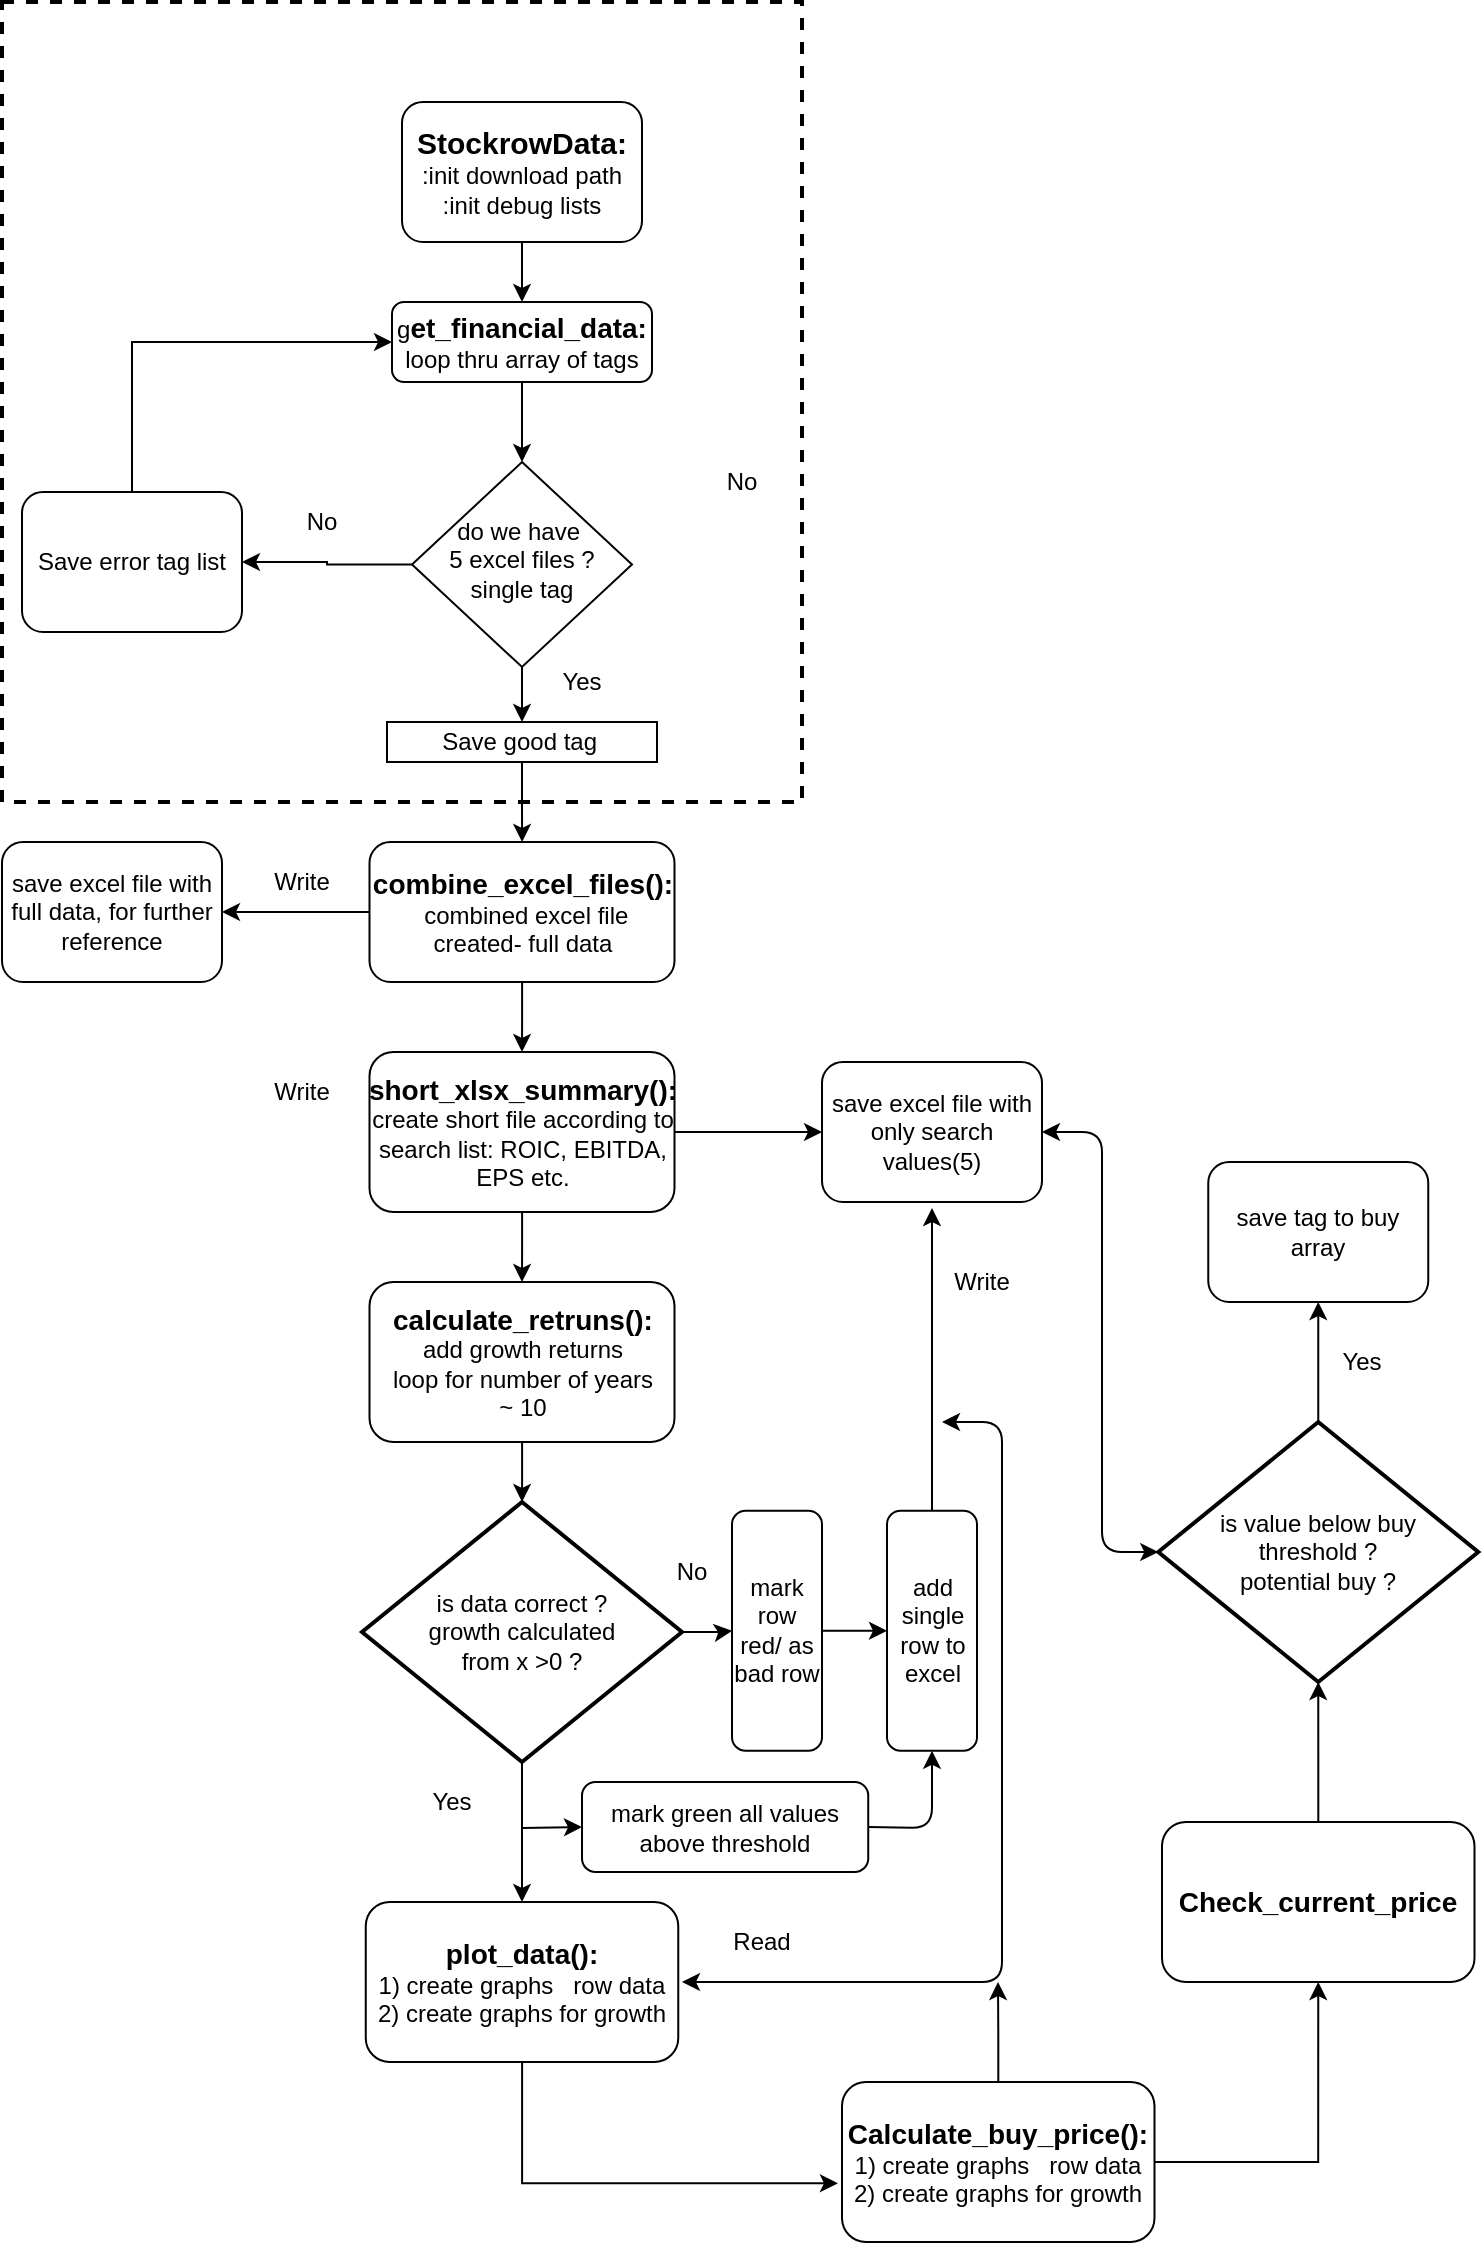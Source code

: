 <mxfile version="13.8.5" type="github">
  <diagram id="C5RBs43oDa-KdzZeNtuy" name="Page-1">
    <mxGraphModel dx="1038" dy="588" grid="1" gridSize="10" guides="1" tooltips="1" connect="1" arrows="1" fold="1" page="1" pageScale="1" pageWidth="827" pageHeight="1169" math="0" shadow="0">
      <root>
        <mxCell id="WIyWlLk6GJQsqaUBKTNV-0" />
        <mxCell id="WIyWlLk6GJQsqaUBKTNV-1" parent="WIyWlLk6GJQsqaUBKTNV-0" />
        <mxCell id="-RsRzmZnALrs33e4umH--4" style="edgeStyle=orthogonalEdgeStyle;rounded=0;orthogonalLoop=1;jettySize=auto;html=1;exitX=0.5;exitY=1;exitDx=0;exitDy=0;" edge="1" parent="WIyWlLk6GJQsqaUBKTNV-1" source="WIyWlLk6GJQsqaUBKTNV-3" target="WIyWlLk6GJQsqaUBKTNV-7">
          <mxGeometry relative="1" as="geometry" />
        </mxCell>
        <mxCell id="WIyWlLk6GJQsqaUBKTNV-3" value="&lt;b&gt;&lt;font style=&quot;font-size: 15px&quot;&gt;StockrowData:&lt;/font&gt;&lt;/b&gt;&lt;br&gt;:init download path&lt;br&gt;:init debug lists" style="rounded=1;whiteSpace=wrap;html=1;fontSize=12;glass=0;strokeWidth=1;shadow=0;" parent="WIyWlLk6GJQsqaUBKTNV-1" vertex="1">
          <mxGeometry x="240" y="80" width="120" height="70" as="geometry" />
        </mxCell>
        <mxCell id="-RsRzmZnALrs33e4umH--1" value="" style="edgeStyle=orthogonalEdgeStyle;rounded=0;orthogonalLoop=1;jettySize=auto;html=1;" edge="1" parent="WIyWlLk6GJQsqaUBKTNV-1" source="WIyWlLk6GJQsqaUBKTNV-6" target="WIyWlLk6GJQsqaUBKTNV-12">
          <mxGeometry relative="1" as="geometry" />
        </mxCell>
        <mxCell id="-RsRzmZnALrs33e4umH--20" value="" style="edgeStyle=orthogonalEdgeStyle;rounded=0;orthogonalLoop=1;jettySize=auto;html=1;entryX=0;entryY=0.5;entryDx=0;entryDy=0;entryPerimeter=0;" edge="1" parent="WIyWlLk6GJQsqaUBKTNV-1" source="WIyWlLk6GJQsqaUBKTNV-6" target="-RsRzmZnALrs33e4umH--14">
          <mxGeometry relative="1" as="geometry" />
        </mxCell>
        <mxCell id="WIyWlLk6GJQsqaUBKTNV-6" value="do we have&amp;nbsp;&lt;br&gt;5 excel files ?&lt;br&gt;single tag" style="rhombus;whiteSpace=wrap;html=1;shadow=0;fontFamily=Helvetica;fontSize=12;align=center;strokeWidth=1;spacing=6;spacingTop=-4;" parent="WIyWlLk6GJQsqaUBKTNV-1" vertex="1">
          <mxGeometry x="245" y="260" width="110" height="102.5" as="geometry" />
        </mxCell>
        <mxCell id="-RsRzmZnALrs33e4umH--3" style="edgeStyle=orthogonalEdgeStyle;rounded=0;orthogonalLoop=1;jettySize=auto;html=1;entryX=0.5;entryY=0;entryDx=0;entryDy=0;" edge="1" parent="WIyWlLk6GJQsqaUBKTNV-1" source="WIyWlLk6GJQsqaUBKTNV-7" target="WIyWlLk6GJQsqaUBKTNV-6">
          <mxGeometry relative="1" as="geometry" />
        </mxCell>
        <mxCell id="WIyWlLk6GJQsqaUBKTNV-7" value="g&lt;b&gt;&lt;font style=&quot;font-size: 14px&quot;&gt;et_financial_data:&lt;/font&gt;&lt;/b&gt;&lt;br&gt;loop thru array of tags" style="rounded=1;whiteSpace=wrap;html=1;fontSize=12;glass=0;strokeWidth=1;shadow=0;" parent="WIyWlLk6GJQsqaUBKTNV-1" vertex="1">
          <mxGeometry x="235" y="180" width="130" height="40" as="geometry" />
        </mxCell>
        <mxCell id="-RsRzmZnALrs33e4umH--2" style="edgeStyle=orthogonalEdgeStyle;rounded=0;orthogonalLoop=1;jettySize=auto;html=1;exitX=0;exitY=0.5;exitDx=0;exitDy=0;entryX=0;entryY=0.5;entryDx=0;entryDy=0;" edge="1" parent="WIyWlLk6GJQsqaUBKTNV-1" source="WIyWlLk6GJQsqaUBKTNV-12" target="WIyWlLk6GJQsqaUBKTNV-7">
          <mxGeometry relative="1" as="geometry" />
        </mxCell>
        <mxCell id="WIyWlLk6GJQsqaUBKTNV-12" value="Save error tag list" style="rounded=1;whiteSpace=wrap;html=1;fontSize=12;glass=0;strokeWidth=1;shadow=0;direction=south;" parent="WIyWlLk6GJQsqaUBKTNV-1" vertex="1">
          <mxGeometry x="50" y="275" width="110" height="70" as="geometry" />
        </mxCell>
        <mxCell id="-RsRzmZnALrs33e4umH--5" value="No&lt;br&gt;" style="text;html=1;strokeColor=none;fillColor=none;align=center;verticalAlign=middle;whiteSpace=wrap;rounded=0;" vertex="1" parent="WIyWlLk6GJQsqaUBKTNV-1">
          <mxGeometry x="390" y="260" width="40" height="20" as="geometry" />
        </mxCell>
        <mxCell id="-RsRzmZnALrs33e4umH--6" value="No&lt;br&gt;" style="text;html=1;strokeColor=none;fillColor=none;align=center;verticalAlign=middle;whiteSpace=wrap;rounded=0;" vertex="1" parent="WIyWlLk6GJQsqaUBKTNV-1">
          <mxGeometry x="180" y="280" width="40" height="20" as="geometry" />
        </mxCell>
        <mxCell id="-RsRzmZnALrs33e4umH--9" style="edgeStyle=orthogonalEdgeStyle;rounded=0;orthogonalLoop=1;jettySize=auto;html=1;exitX=0.5;exitY=1;exitDx=0;exitDy=0;" edge="1" parent="WIyWlLk6GJQsqaUBKTNV-1">
          <mxGeometry relative="1" as="geometry">
            <mxPoint x="330" y="400" as="sourcePoint" />
            <mxPoint x="330" y="400" as="targetPoint" />
          </mxGeometry>
        </mxCell>
        <mxCell id="-RsRzmZnALrs33e4umH--27" value="" style="edgeStyle=orthogonalEdgeStyle;rounded=0;orthogonalLoop=1;jettySize=auto;html=1;" edge="1" parent="WIyWlLk6GJQsqaUBKTNV-1" source="-RsRzmZnALrs33e4umH--10" target="-RsRzmZnALrs33e4umH--25">
          <mxGeometry relative="1" as="geometry" />
        </mxCell>
        <mxCell id="-RsRzmZnALrs33e4umH--30" style="edgeStyle=orthogonalEdgeStyle;rounded=0;orthogonalLoop=1;jettySize=auto;html=1;entryX=0.5;entryY=0;entryDx=0;entryDy=0;" edge="1" parent="WIyWlLk6GJQsqaUBKTNV-1" source="-RsRzmZnALrs33e4umH--10" target="-RsRzmZnALrs33e4umH--23">
          <mxGeometry relative="1" as="geometry" />
        </mxCell>
        <mxCell id="-RsRzmZnALrs33e4umH--10" value="&lt;b style=&quot;font-size: 14px&quot;&gt;&lt;font style=&quot;font-size: 14px&quot;&gt;combine_excel_files()&lt;/font&gt;&lt;font style=&quot;font-size: 14px&quot;&gt;:&lt;/font&gt;&lt;br&gt;&lt;/b&gt;&amp;nbsp;combined excel file created- full data" style="rounded=1;whiteSpace=wrap;html=1;fontSize=12;glass=0;strokeWidth=1;shadow=0;" vertex="1" parent="WIyWlLk6GJQsqaUBKTNV-1">
          <mxGeometry x="223.75" y="450" width="152.5" height="70" as="geometry" />
        </mxCell>
        <mxCell id="-RsRzmZnALrs33e4umH--12" value="Yes" style="text;html=1;strokeColor=none;fillColor=none;align=center;verticalAlign=middle;whiteSpace=wrap;rounded=0;" vertex="1" parent="WIyWlLk6GJQsqaUBKTNV-1">
          <mxGeometry x="310" y="360" width="40" height="20" as="geometry" />
        </mxCell>
        <mxCell id="-RsRzmZnALrs33e4umH--21" value="" style="edgeStyle=orthogonalEdgeStyle;rounded=0;orthogonalLoop=1;jettySize=auto;html=1;" edge="1" parent="WIyWlLk6GJQsqaUBKTNV-1" source="-RsRzmZnALrs33e4umH--14" target="-RsRzmZnALrs33e4umH--10">
          <mxGeometry relative="1" as="geometry" />
        </mxCell>
        <mxCell id="-RsRzmZnALrs33e4umH--14" value="Save good tag&amp;nbsp;" style="rounded=1;whiteSpace=wrap;html=1;fontSize=12;glass=0;strokeWidth=1;shadow=0;direction=south;arcSize=0;" vertex="1" parent="WIyWlLk6GJQsqaUBKTNV-1">
          <mxGeometry x="232.5" y="390" width="135" height="20" as="geometry" />
        </mxCell>
        <mxCell id="-RsRzmZnALrs33e4umH--28" value="" style="edgeStyle=orthogonalEdgeStyle;rounded=0;orthogonalLoop=1;jettySize=auto;html=1;" edge="1" parent="WIyWlLk6GJQsqaUBKTNV-1" source="-RsRzmZnALrs33e4umH--23" target="-RsRzmZnALrs33e4umH--26">
          <mxGeometry relative="1" as="geometry" />
        </mxCell>
        <mxCell id="-RsRzmZnALrs33e4umH--31" style="edgeStyle=orthogonalEdgeStyle;rounded=0;orthogonalLoop=1;jettySize=auto;html=1;entryX=0.5;entryY=0;entryDx=0;entryDy=0;" edge="1" parent="WIyWlLk6GJQsqaUBKTNV-1" source="-RsRzmZnALrs33e4umH--23" target="-RsRzmZnALrs33e4umH--24">
          <mxGeometry relative="1" as="geometry" />
        </mxCell>
        <mxCell id="-RsRzmZnALrs33e4umH--23" value="&lt;font style=&quot;font-size: 14px&quot;&gt;&lt;b&gt;short_xlsx_summary()&lt;/b&gt;&lt;/font&gt;&lt;font style=&quot;font-size: 14px&quot;&gt;&lt;b&gt;:&lt;/b&gt;&lt;/font&gt;&lt;br&gt;create short file according to search list: ROIC, EBITDA, EPS etc." style="rounded=1;whiteSpace=wrap;html=1;fontSize=12;glass=0;strokeWidth=1;shadow=0;" vertex="1" parent="WIyWlLk6GJQsqaUBKTNV-1">
          <mxGeometry x="223.75" y="555" width="152.5" height="80" as="geometry" />
        </mxCell>
        <mxCell id="-RsRzmZnALrs33e4umH--40" value="" style="edgeStyle=orthogonalEdgeStyle;rounded=0;orthogonalLoop=1;jettySize=auto;html=1;" edge="1" parent="WIyWlLk6GJQsqaUBKTNV-1" source="-RsRzmZnALrs33e4umH--24">
          <mxGeometry relative="1" as="geometry">
            <mxPoint x="300" y="780" as="targetPoint" />
          </mxGeometry>
        </mxCell>
        <mxCell id="-RsRzmZnALrs33e4umH--24" value="&lt;font style=&quot;font-size: 14px&quot;&gt;&lt;b&gt;calculate_retruns()&lt;/b&gt;&lt;/font&gt;&lt;font style=&quot;font-size: 14px&quot;&gt;&lt;b&gt;:&lt;/b&gt;&lt;/font&gt;&lt;br&gt;add growth returns&lt;br&gt;loop for number of years&lt;br&gt;~ 10" style="rounded=1;whiteSpace=wrap;html=1;fontSize=12;glass=0;strokeWidth=1;shadow=0;" vertex="1" parent="WIyWlLk6GJQsqaUBKTNV-1">
          <mxGeometry x="223.75" y="670" width="152.5" height="80" as="geometry" />
        </mxCell>
        <mxCell id="-RsRzmZnALrs33e4umH--25" value="save excel file with full data, for further reference" style="rounded=1;whiteSpace=wrap;html=1;fontSize=12;glass=0;strokeWidth=1;shadow=0;direction=south;" vertex="1" parent="WIyWlLk6GJQsqaUBKTNV-1">
          <mxGeometry x="40" y="450" width="110" height="70" as="geometry" />
        </mxCell>
        <mxCell id="-RsRzmZnALrs33e4umH--26" value="save excel file with only search values(5)&lt;br&gt;" style="rounded=1;whiteSpace=wrap;html=1;fontSize=12;glass=0;strokeWidth=1;shadow=0;direction=south;" vertex="1" parent="WIyWlLk6GJQsqaUBKTNV-1">
          <mxGeometry x="450" y="560" width="110" height="70" as="geometry" />
        </mxCell>
        <mxCell id="-RsRzmZnALrs33e4umH--32" value="Write" style="text;html=1;strokeColor=none;fillColor=none;align=center;verticalAlign=middle;whiteSpace=wrap;rounded=0;" vertex="1" parent="WIyWlLk6GJQsqaUBKTNV-1">
          <mxGeometry x="170" y="460" width="40" height="20" as="geometry" />
        </mxCell>
        <mxCell id="-RsRzmZnALrs33e4umH--33" value="Write" style="text;html=1;strokeColor=none;fillColor=none;align=center;verticalAlign=middle;whiteSpace=wrap;rounded=0;" vertex="1" parent="WIyWlLk6GJQsqaUBKTNV-1">
          <mxGeometry x="170" y="565" width="40" height="20" as="geometry" />
        </mxCell>
        <mxCell id="-RsRzmZnALrs33e4umH--86" style="edgeStyle=orthogonalEdgeStyle;rounded=0;orthogonalLoop=1;jettySize=auto;html=1;entryX=-0.013;entryY=0.633;entryDx=0;entryDy=0;entryPerimeter=0;" edge="1" parent="WIyWlLk6GJQsqaUBKTNV-1" source="-RsRzmZnALrs33e4umH--35" target="-RsRzmZnALrs33e4umH--80">
          <mxGeometry relative="1" as="geometry">
            <mxPoint x="310" y="1120" as="targetPoint" />
            <Array as="points">
              <mxPoint x="300" y="1121" />
            </Array>
          </mxGeometry>
        </mxCell>
        <mxCell id="-RsRzmZnALrs33e4umH--35" value="&lt;font style=&quot;font-size: 14px&quot;&gt;&lt;b&gt;plot_data()&lt;/b&gt;&lt;/font&gt;&lt;font style=&quot;font-size: 14px&quot;&gt;&lt;b&gt;:&lt;br&gt;&lt;/b&gt;&lt;/font&gt;1) create graphs&amp;nbsp; &amp;nbsp;row data&lt;br&gt;2) create graphs for growth" style="rounded=1;whiteSpace=wrap;html=1;fontSize=12;glass=0;strokeWidth=1;shadow=0;" vertex="1" parent="WIyWlLk6GJQsqaUBKTNV-1">
          <mxGeometry x="221.88" y="980" width="156.25" height="80" as="geometry" />
        </mxCell>
        <mxCell id="-RsRzmZnALrs33e4umH--39" value="" style="edgeStyle=orthogonalEdgeStyle;rounded=0;orthogonalLoop=1;jettySize=auto;html=1;" edge="1" parent="WIyWlLk6GJQsqaUBKTNV-1" source="-RsRzmZnALrs33e4umH--37">
          <mxGeometry relative="1" as="geometry">
            <mxPoint x="505" y="633" as="targetPoint" />
          </mxGeometry>
        </mxCell>
        <mxCell id="-RsRzmZnALrs33e4umH--37" value="add single row to excel" style="rounded=1;whiteSpace=wrap;html=1;fontSize=12;glass=0;strokeWidth=1;shadow=0;direction=south;" vertex="1" parent="WIyWlLk6GJQsqaUBKTNV-1">
          <mxGeometry x="482.5" y="784.38" width="45" height="120" as="geometry" />
        </mxCell>
        <mxCell id="-RsRzmZnALrs33e4umH--41" value="Yes" style="text;html=1;strokeColor=none;fillColor=none;align=center;verticalAlign=middle;whiteSpace=wrap;rounded=0;" vertex="1" parent="WIyWlLk6GJQsqaUBKTNV-1">
          <mxGeometry x="245" y="920" width="40" height="20" as="geometry" />
        </mxCell>
        <mxCell id="-RsRzmZnALrs33e4umH--42" value="No&lt;br&gt;" style="text;html=1;strokeColor=none;fillColor=none;align=center;verticalAlign=middle;whiteSpace=wrap;rounded=0;" vertex="1" parent="WIyWlLk6GJQsqaUBKTNV-1">
          <mxGeometry x="365" y="800" width="40" height="30" as="geometry" />
        </mxCell>
        <mxCell id="-RsRzmZnALrs33e4umH--72" value="" style="edgeStyle=orthogonalEdgeStyle;rounded=0;orthogonalLoop=1;jettySize=auto;html=1;" edge="1" parent="WIyWlLk6GJQsqaUBKTNV-1" source="-RsRzmZnALrs33e4umH--43" target="-RsRzmZnALrs33e4umH--37">
          <mxGeometry relative="1" as="geometry" />
        </mxCell>
        <mxCell id="-RsRzmZnALrs33e4umH--43" value="mark row red/ as bad row" style="rounded=1;whiteSpace=wrap;html=1;fontSize=12;glass=0;strokeWidth=1;shadow=0;direction=west;" vertex="1" parent="WIyWlLk6GJQsqaUBKTNV-1">
          <mxGeometry x="405" y="784.38" width="45" height="120.01" as="geometry" />
        </mxCell>
        <mxCell id="-RsRzmZnALrs33e4umH--51" value="" style="edgeStyle=orthogonalEdgeStyle;rounded=0;orthogonalLoop=1;jettySize=auto;html=1;" edge="1" parent="WIyWlLk6GJQsqaUBKTNV-1" source="-RsRzmZnALrs33e4umH--45" target="-RsRzmZnALrs33e4umH--43">
          <mxGeometry relative="1" as="geometry" />
        </mxCell>
        <mxCell id="-RsRzmZnALrs33e4umH--45" value="&lt;span&gt;is data correct ?&lt;/span&gt;&lt;br&gt;&lt;span&gt;growth calculated &lt;br&gt;from x &amp;gt;0 ?&lt;/span&gt;" style="strokeWidth=2;html=1;shape=mxgraph.flowchart.decision;whiteSpace=wrap;" vertex="1" parent="WIyWlLk6GJQsqaUBKTNV-1">
          <mxGeometry x="220" y="780" width="160" height="130" as="geometry" />
        </mxCell>
        <mxCell id="-RsRzmZnALrs33e4umH--57" value="mark green all values above threshold" style="rounded=1;whiteSpace=wrap;html=1;fontSize=12;glass=0;strokeWidth=1;shadow=0;direction=west;" vertex="1" parent="WIyWlLk6GJQsqaUBKTNV-1">
          <mxGeometry x="330" y="920" width="143.12" height="45" as="geometry" />
        </mxCell>
        <mxCell id="-RsRzmZnALrs33e4umH--61" value="" style="endArrow=classic;html=1;entryX=0.5;entryY=0;entryDx=0;entryDy=0;" edge="1" parent="WIyWlLk6GJQsqaUBKTNV-1" target="-RsRzmZnALrs33e4umH--35">
          <mxGeometry width="50" height="50" relative="1" as="geometry">
            <mxPoint x="300" y="910" as="sourcePoint" />
            <mxPoint x="440" y="900" as="targetPoint" />
          </mxGeometry>
        </mxCell>
        <mxCell id="-RsRzmZnALrs33e4umH--64" value="" style="endArrow=classic;startArrow=classic;html=1;" edge="1" parent="WIyWlLk6GJQsqaUBKTNV-1">
          <mxGeometry width="50" height="50" relative="1" as="geometry">
            <mxPoint x="510" y="740" as="sourcePoint" />
            <mxPoint x="380" y="1020" as="targetPoint" />
            <Array as="points">
              <mxPoint x="540" y="740" />
              <mxPoint x="540" y="1020" />
            </Array>
          </mxGeometry>
        </mxCell>
        <mxCell id="-RsRzmZnALrs33e4umH--66" value="Write" style="text;html=1;strokeColor=none;fillColor=none;align=center;verticalAlign=middle;whiteSpace=wrap;rounded=0;" vertex="1" parent="WIyWlLk6GJQsqaUBKTNV-1">
          <mxGeometry x="510" y="660" width="40" height="20" as="geometry" />
        </mxCell>
        <mxCell id="-RsRzmZnALrs33e4umH--67" value="Read" style="text;html=1;strokeColor=none;fillColor=none;align=center;verticalAlign=middle;whiteSpace=wrap;rounded=0;" vertex="1" parent="WIyWlLk6GJQsqaUBKTNV-1">
          <mxGeometry x="400" y="990" width="40" height="20" as="geometry" />
        </mxCell>
        <mxCell id="-RsRzmZnALrs33e4umH--74" value="" style="whiteSpace=wrap;html=1;aspect=fixed;fillColor=none;dashed=1;strokeWidth=2;shadow=0;" vertex="1" parent="WIyWlLk6GJQsqaUBKTNV-1">
          <mxGeometry x="40" y="30" width="400" height="400" as="geometry" />
        </mxCell>
        <mxCell id="-RsRzmZnALrs33e4umH--78" value="" style="endArrow=classic;html=1;entryX=1;entryY=0.5;entryDx=0;entryDy=0;" edge="1" parent="WIyWlLk6GJQsqaUBKTNV-1" target="-RsRzmZnALrs33e4umH--57">
          <mxGeometry width="50" height="50" relative="1" as="geometry">
            <mxPoint x="300" y="943" as="sourcePoint" />
            <mxPoint x="400" y="800" as="targetPoint" />
            <Array as="points" />
          </mxGeometry>
        </mxCell>
        <mxCell id="-RsRzmZnALrs33e4umH--79" value="" style="endArrow=classic;html=1;exitX=0;exitY=0.5;exitDx=0;exitDy=0;entryX=1;entryY=0.5;entryDx=0;entryDy=0;" edge="1" parent="WIyWlLk6GJQsqaUBKTNV-1" source="-RsRzmZnALrs33e4umH--57" target="-RsRzmZnALrs33e4umH--37">
          <mxGeometry width="50" height="50" relative="1" as="geometry">
            <mxPoint x="350" y="950" as="sourcePoint" />
            <mxPoint x="400" y="900" as="targetPoint" />
            <Array as="points">
              <mxPoint x="505" y="943" />
            </Array>
          </mxGeometry>
        </mxCell>
        <mxCell id="-RsRzmZnALrs33e4umH--85" style="edgeStyle=orthogonalEdgeStyle;rounded=0;orthogonalLoop=1;jettySize=auto;html=1;" edge="1" parent="WIyWlLk6GJQsqaUBKTNV-1" source="-RsRzmZnALrs33e4umH--80">
          <mxGeometry relative="1" as="geometry">
            <mxPoint x="538" y="1020" as="targetPoint" />
          </mxGeometry>
        </mxCell>
        <mxCell id="-RsRzmZnALrs33e4umH--89" style="edgeStyle=orthogonalEdgeStyle;rounded=0;orthogonalLoop=1;jettySize=auto;html=1;entryX=0.5;entryY=1;entryDx=0;entryDy=0;" edge="1" parent="WIyWlLk6GJQsqaUBKTNV-1" source="-RsRzmZnALrs33e4umH--80" target="-RsRzmZnALrs33e4umH--88">
          <mxGeometry relative="1" as="geometry" />
        </mxCell>
        <mxCell id="-RsRzmZnALrs33e4umH--80" value="&lt;font style=&quot;font-size: 14px&quot;&gt;&lt;b&gt;Calculate_buy_price()&lt;/b&gt;&lt;/font&gt;&lt;font style=&quot;font-size: 14px&quot;&gt;&lt;b&gt;:&lt;br&gt;&lt;/b&gt;&lt;/font&gt;1) create graphs&amp;nbsp; &amp;nbsp;row data&lt;br&gt;2) create graphs for growth" style="rounded=1;whiteSpace=wrap;html=1;fontSize=12;glass=0;strokeWidth=1;shadow=0;" vertex="1" parent="WIyWlLk6GJQsqaUBKTNV-1">
          <mxGeometry x="460" y="1070" width="156.25" height="80" as="geometry" />
        </mxCell>
        <mxCell id="-RsRzmZnALrs33e4umH--91" style="edgeStyle=orthogonalEdgeStyle;rounded=0;orthogonalLoop=1;jettySize=auto;html=1;entryX=0.5;entryY=1;entryDx=0;entryDy=0;entryPerimeter=0;" edge="1" parent="WIyWlLk6GJQsqaUBKTNV-1" source="-RsRzmZnALrs33e4umH--88" target="-RsRzmZnALrs33e4umH--90">
          <mxGeometry relative="1" as="geometry" />
        </mxCell>
        <mxCell id="-RsRzmZnALrs33e4umH--88" value="&lt;span style=&quot;font-size: 14px&quot;&gt;&lt;b&gt;Check_current_price&lt;/b&gt;&lt;/span&gt;" style="rounded=1;whiteSpace=wrap;html=1;fontSize=12;glass=0;strokeWidth=1;shadow=0;" vertex="1" parent="WIyWlLk6GJQsqaUBKTNV-1">
          <mxGeometry x="620" y="940" width="156.25" height="80" as="geometry" />
        </mxCell>
        <mxCell id="-RsRzmZnALrs33e4umH--94" value="" style="edgeStyle=orthogonalEdgeStyle;rounded=0;orthogonalLoop=1;jettySize=auto;html=1;" edge="1" parent="WIyWlLk6GJQsqaUBKTNV-1" source="-RsRzmZnALrs33e4umH--90" target="-RsRzmZnALrs33e4umH--93">
          <mxGeometry relative="1" as="geometry" />
        </mxCell>
        <mxCell id="-RsRzmZnALrs33e4umH--90" value="is value below buy&lt;br&gt;threshold ?&lt;br&gt;potential buy ?" style="strokeWidth=2;html=1;shape=mxgraph.flowchart.decision;whiteSpace=wrap;" vertex="1" parent="WIyWlLk6GJQsqaUBKTNV-1">
          <mxGeometry x="618.13" y="740" width="160" height="130" as="geometry" />
        </mxCell>
        <mxCell id="-RsRzmZnALrs33e4umH--92" value="" style="endArrow=classic;startArrow=classic;html=1;entryX=0.5;entryY=0;entryDx=0;entryDy=0;exitX=0;exitY=0.5;exitDx=0;exitDy=0;exitPerimeter=0;" edge="1" parent="WIyWlLk6GJQsqaUBKTNV-1" source="-RsRzmZnALrs33e4umH--90" target="-RsRzmZnALrs33e4umH--26">
          <mxGeometry width="50" height="50" relative="1" as="geometry">
            <mxPoint x="380" y="710" as="sourcePoint" />
            <mxPoint x="430" y="660" as="targetPoint" />
            <Array as="points">
              <mxPoint x="590" y="805" />
              <mxPoint x="590" y="595" />
            </Array>
          </mxGeometry>
        </mxCell>
        <mxCell id="-RsRzmZnALrs33e4umH--93" value="save tag to buy array" style="rounded=1;whiteSpace=wrap;html=1;fontSize=12;glass=0;strokeWidth=1;shadow=0;direction=south;" vertex="1" parent="WIyWlLk6GJQsqaUBKTNV-1">
          <mxGeometry x="643.13" y="610" width="110" height="70" as="geometry" />
        </mxCell>
        <mxCell id="-RsRzmZnALrs33e4umH--95" value="Yes" style="text;html=1;strokeColor=none;fillColor=none;align=center;verticalAlign=middle;whiteSpace=wrap;rounded=0;" vertex="1" parent="WIyWlLk6GJQsqaUBKTNV-1">
          <mxGeometry x="700" y="700" width="40" height="20" as="geometry" />
        </mxCell>
      </root>
    </mxGraphModel>
  </diagram>
</mxfile>
